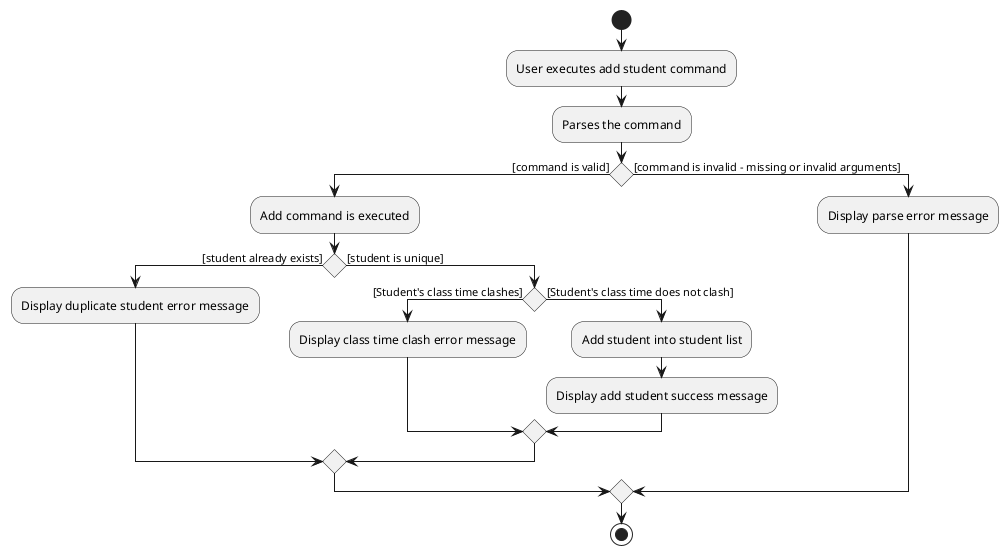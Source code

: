@startuml
start
:User executes add student command;
:Parses the command;
if () then ([command is valid])
    :Add command is executed;
    if() then ([student already exists])
        :Display duplicate student error message;
    else ([student is unique])
        if() then ([Student's class time clashes])
        :Display class time clash error message;
        else ([Student's class time does not clash])
        :Add student into student list;
        :Display add student success message;
        endif
    endif
else ([command is invalid - missing or invalid arguments])
    :Display parse error message;
endif
stop
@enduml
